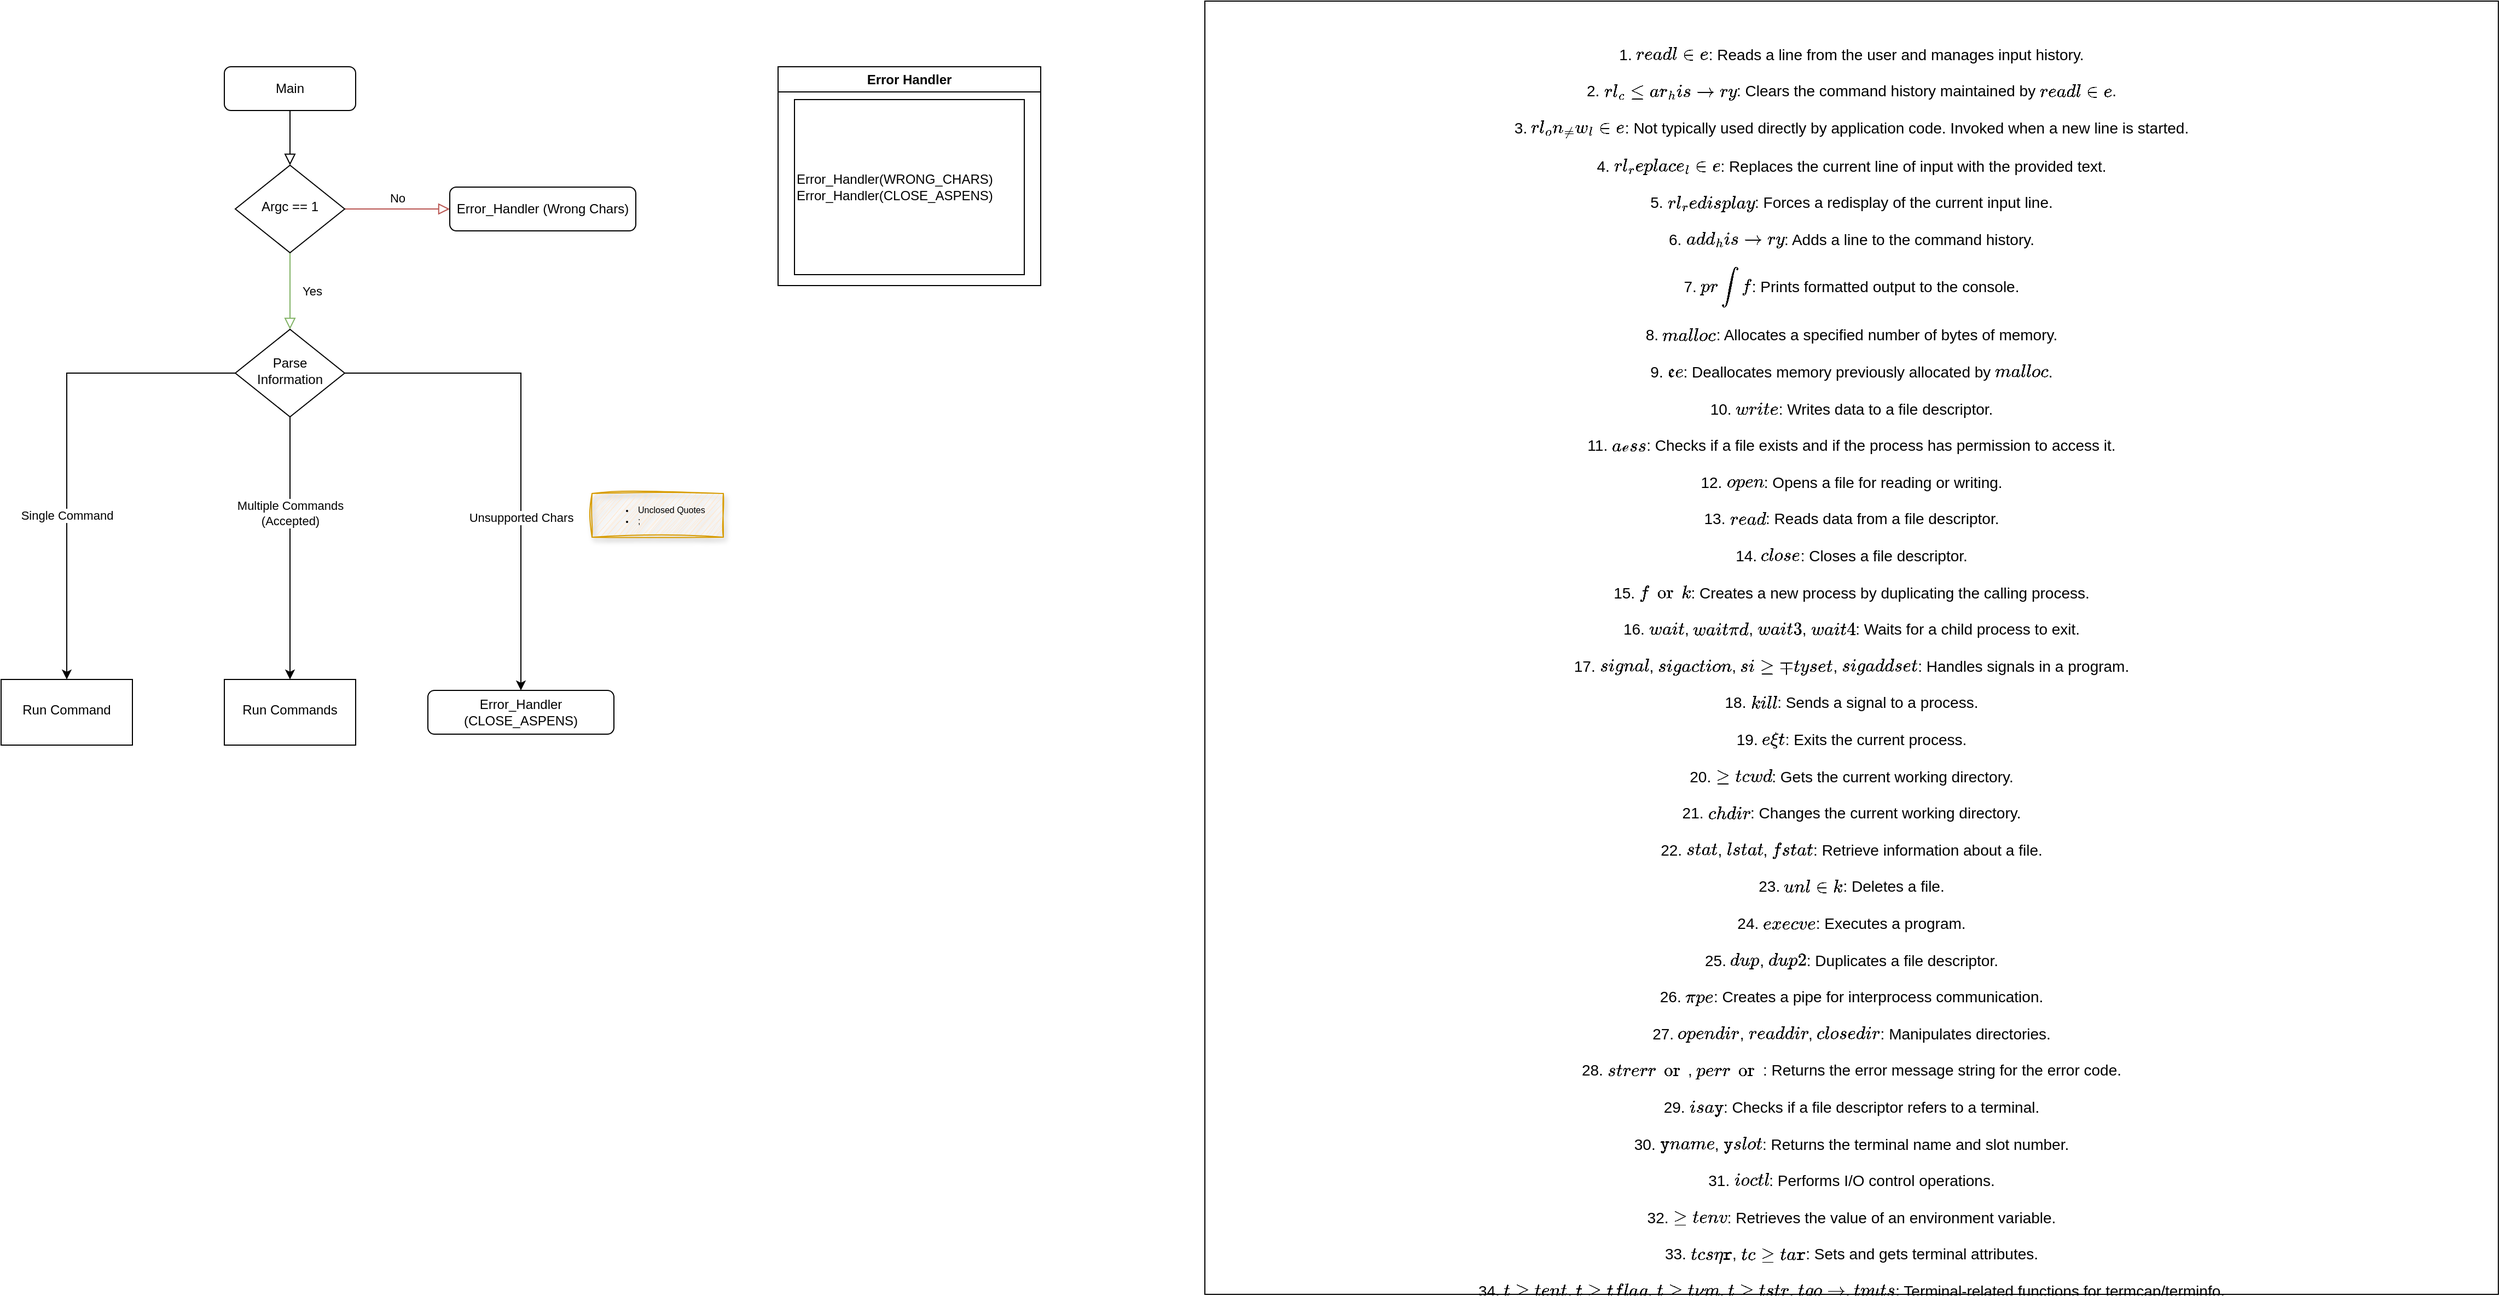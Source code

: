 <mxfile version="22.1.21" type="github">
  <diagram id="C5RBs43oDa-KdzZeNtuy" name="Page-1">
    <mxGraphModel dx="2607" dy="1429" grid="1" gridSize="10" guides="1" tooltips="1" connect="1" arrows="1" fold="1" page="1" pageScale="1" pageWidth="827" pageHeight="1169" math="0" shadow="0">
      <root>
        <mxCell id="WIyWlLk6GJQsqaUBKTNV-0" />
        <mxCell id="WIyWlLk6GJQsqaUBKTNV-1" parent="WIyWlLk6GJQsqaUBKTNV-0" />
        <mxCell id="WIyWlLk6GJQsqaUBKTNV-2" value="" style="rounded=0;html=1;jettySize=auto;orthogonalLoop=1;fontSize=11;endArrow=block;endFill=0;endSize=8;strokeWidth=1;shadow=0;labelBackgroundColor=none;edgeStyle=orthogonalEdgeStyle;" parent="WIyWlLk6GJQsqaUBKTNV-1" source="WIyWlLk6GJQsqaUBKTNV-3" target="WIyWlLk6GJQsqaUBKTNV-6" edge="1">
          <mxGeometry relative="1" as="geometry" />
        </mxCell>
        <mxCell id="WIyWlLk6GJQsqaUBKTNV-3" value="Main" style="rounded=1;whiteSpace=wrap;html=1;fontSize=12;glass=0;strokeWidth=1;shadow=0;" parent="WIyWlLk6GJQsqaUBKTNV-1" vertex="1">
          <mxGeometry x="354" y="70" width="120" height="40" as="geometry" />
        </mxCell>
        <mxCell id="WIyWlLk6GJQsqaUBKTNV-4" value="Yes" style="rounded=0;html=1;jettySize=auto;orthogonalLoop=1;fontSize=11;endArrow=block;endFill=0;endSize=8;strokeWidth=1;shadow=0;labelBackgroundColor=none;edgeStyle=orthogonalEdgeStyle;fillColor=#d5e8d4;strokeColor=#82b366;" parent="WIyWlLk6GJQsqaUBKTNV-1" source="WIyWlLk6GJQsqaUBKTNV-6" target="WIyWlLk6GJQsqaUBKTNV-10" edge="1">
          <mxGeometry y="20" relative="1" as="geometry">
            <mxPoint as="offset" />
          </mxGeometry>
        </mxCell>
        <mxCell id="WIyWlLk6GJQsqaUBKTNV-5" value="No" style="edgeStyle=orthogonalEdgeStyle;rounded=0;html=1;jettySize=auto;orthogonalLoop=1;fontSize=11;endArrow=block;endFill=0;endSize=8;strokeWidth=1;shadow=0;labelBackgroundColor=none;fillColor=#f8cecc;strokeColor=#b85450;" parent="WIyWlLk6GJQsqaUBKTNV-1" source="WIyWlLk6GJQsqaUBKTNV-6" target="WIyWlLk6GJQsqaUBKTNV-7" edge="1">
          <mxGeometry y="10" relative="1" as="geometry">
            <mxPoint as="offset" />
          </mxGeometry>
        </mxCell>
        <mxCell id="WIyWlLk6GJQsqaUBKTNV-6" value="Argc == 1" style="rhombus;whiteSpace=wrap;html=1;shadow=0;fontFamily=Helvetica;fontSize=12;align=center;strokeWidth=1;spacing=6;spacingTop=-4;" parent="WIyWlLk6GJQsqaUBKTNV-1" vertex="1">
          <mxGeometry x="364" y="160" width="100" height="80" as="geometry" />
        </mxCell>
        <mxCell id="WIyWlLk6GJQsqaUBKTNV-7" value="Error_Handler (Wrong Chars)" style="rounded=1;whiteSpace=wrap;html=1;fontSize=12;glass=0;strokeWidth=1;shadow=0;" parent="WIyWlLk6GJQsqaUBKTNV-1" vertex="1">
          <mxGeometry x="560" y="180" width="170" height="40" as="geometry" />
        </mxCell>
        <mxCell id="VhV7s66vXhJWgNVcdYe1-1" value="" style="edgeStyle=orthogonalEdgeStyle;rounded=0;orthogonalLoop=1;jettySize=auto;html=1;" edge="1" parent="WIyWlLk6GJQsqaUBKTNV-1" source="WIyWlLk6GJQsqaUBKTNV-10" target="VhV7s66vXhJWgNVcdYe1-0">
          <mxGeometry relative="1" as="geometry" />
        </mxCell>
        <mxCell id="VhV7s66vXhJWgNVcdYe1-7" value="Multiple Commands&lt;br&gt;(Accepted)" style="edgeLabel;html=1;align=center;verticalAlign=middle;resizable=0;points=[];" vertex="1" connectable="0" parent="VhV7s66vXhJWgNVcdYe1-1">
          <mxGeometry x="-0.268" relative="1" as="geometry">
            <mxPoint as="offset" />
          </mxGeometry>
        </mxCell>
        <mxCell id="VhV7s66vXhJWgNVcdYe1-3" value="" style="edgeStyle=orthogonalEdgeStyle;rounded=0;orthogonalLoop=1;jettySize=auto;html=1;" edge="1" parent="WIyWlLk6GJQsqaUBKTNV-1" source="WIyWlLk6GJQsqaUBKTNV-10" target="VhV7s66vXhJWgNVcdYe1-2">
          <mxGeometry relative="1" as="geometry" />
        </mxCell>
        <mxCell id="VhV7s66vXhJWgNVcdYe1-6" value="Single Command" style="edgeLabel;html=1;align=center;verticalAlign=middle;resizable=0;points=[];" vertex="1" connectable="0" parent="VhV7s66vXhJWgNVcdYe1-3">
          <mxGeometry x="0.107" y="1" relative="1" as="geometry">
            <mxPoint x="-1" y="44" as="offset" />
          </mxGeometry>
        </mxCell>
        <mxCell id="VhV7s66vXhJWgNVcdYe1-5" value="" style="edgeStyle=orthogonalEdgeStyle;rounded=0;orthogonalLoop=1;jettySize=auto;html=1;" edge="1" parent="WIyWlLk6GJQsqaUBKTNV-1" source="WIyWlLk6GJQsqaUBKTNV-10" target="VhV7s66vXhJWgNVcdYe1-13">
          <mxGeometry relative="1" as="geometry">
            <mxPoint x="620" y="630" as="targetPoint" />
          </mxGeometry>
        </mxCell>
        <mxCell id="VhV7s66vXhJWgNVcdYe1-9" value="Unsupported Chars" style="edgeLabel;html=1;align=center;verticalAlign=middle;resizable=0;points=[];" vertex="1" connectable="0" parent="VhV7s66vXhJWgNVcdYe1-5">
          <mxGeometry x="0.297" relative="1" as="geometry">
            <mxPoint as="offset" />
          </mxGeometry>
        </mxCell>
        <mxCell id="WIyWlLk6GJQsqaUBKTNV-10" value="Parse Information" style="rhombus;whiteSpace=wrap;html=1;shadow=0;fontFamily=Helvetica;fontSize=12;align=center;strokeWidth=1;spacing=6;spacingTop=-4;" parent="WIyWlLk6GJQsqaUBKTNV-1" vertex="1">
          <mxGeometry x="364" y="310" width="100" height="80" as="geometry" />
        </mxCell>
        <mxCell id="VhV7s66vXhJWgNVcdYe1-0" value="Run Commands" style="whiteSpace=wrap;html=1;shadow=0;strokeWidth=1;spacing=6;spacingTop=-4;" vertex="1" parent="WIyWlLk6GJQsqaUBKTNV-1">
          <mxGeometry x="354" y="630" width="120" height="60" as="geometry" />
        </mxCell>
        <mxCell id="VhV7s66vXhJWgNVcdYe1-2" value="Run Command" style="whiteSpace=wrap;html=1;shadow=0;strokeWidth=1;spacing=6;spacingTop=-4;" vertex="1" parent="WIyWlLk6GJQsqaUBKTNV-1">
          <mxGeometry x="150" y="630" width="120" height="60" as="geometry" />
        </mxCell>
        <mxCell id="VhV7s66vXhJWgNVcdYe1-12" value="&lt;div align=&quot;left&quot;&gt;&lt;ul style=&quot;font-size: 11px;&quot;&gt;&lt;li style=&quot;font-size: 8px;&quot;&gt;&lt;font style=&quot;font-size: 8px;&quot;&gt;Unclosed Quotes&lt;/font&gt;&lt;/li&gt;&lt;li style=&quot;font-size: 8px;&quot;&gt;&lt;font style=&quot;font-size: 8px;&quot;&gt;; &lt;br&gt;&lt;/font&gt;&lt;/li&gt;&lt;/ul&gt;&lt;/div&gt;" style="whiteSpace=wrap;html=1;fillColor=#ffe6cc;strokeColor=#d79b00;sketch=1;curveFitting=1;jiggle=2;shadow=1;align=left;" vertex="1" parent="WIyWlLk6GJQsqaUBKTNV-1">
          <mxGeometry x="690" y="460" width="120" height="40" as="geometry" />
        </mxCell>
        <mxCell id="VhV7s66vXhJWgNVcdYe1-13" value="Error_Handler (CLOSE_ASPENS)" style="rounded=1;whiteSpace=wrap;html=1;fontSize=12;glass=0;strokeWidth=1;shadow=0;" vertex="1" parent="WIyWlLk6GJQsqaUBKTNV-1">
          <mxGeometry x="540" y="640" width="170" height="40" as="geometry" />
        </mxCell>
        <mxCell id="VhV7s66vXhJWgNVcdYe1-15" value="Error Handler" style="swimlane;whiteSpace=wrap;html=1;align=center;" vertex="1" parent="WIyWlLk6GJQsqaUBKTNV-1">
          <mxGeometry x="860" y="70" width="240" height="200" as="geometry">
            <mxRectangle x="1000" y="200" width="120" height="30" as="alternateBounds" />
          </mxGeometry>
        </mxCell>
        <mxCell id="VhV7s66vXhJWgNVcdYe1-18" value="&lt;div align=&quot;left&quot;&gt;Error_Handler(WRONG_CHARS)&lt;br&gt;Error_Handler(CLOSE_ASPENS)&lt;/div&gt;" style="align=left;verticalAlign=middle;labelPosition=center;verticalLabelPosition=middle;spacing=2;whiteSpace=wrap;html=1;fontSize=12;spacingRight=37;" vertex="1" parent="VhV7s66vXhJWgNVcdYe1-15">
          <mxGeometry x="15" y="30" width="210" height="160" as="geometry" />
        </mxCell>
        <mxCell id="VhV7s66vXhJWgNVcdYe1-23" value="&lt;font style=&quot;font-size: 14px;&quot;&gt;&lt;br&gt;&lt;br&gt;1. `readline`: Reads a line from the user and manages input history.&lt;br&gt;&lt;br&gt;2. `rl_clear_history`: Clears the command history maintained by `readline`.&lt;br&gt;&lt;br&gt;3. `rl_on_new_line`: Not typically used directly by application code. Invoked when a new line is started.&lt;br&gt;&lt;br&gt;4. `rl_replace_line`: Replaces the current line of input with the provided text.&lt;br&gt;&lt;br&gt;5. `rl_redisplay`: Forces a redisplay of the current input line.&lt;br&gt;&lt;br&gt;6. `add_history`: Adds a line to the command history.&lt;br&gt;&lt;br&gt;7. `printf`: Prints formatted output to the console.&lt;br&gt;&lt;br&gt;8. `malloc`: Allocates a specified number of bytes of memory.&lt;br&gt;&lt;br&gt;9. `free`: Deallocates memory previously allocated by `malloc`.&lt;br&gt;&lt;br&gt;10. `write`: Writes data to a file descriptor.&lt;br&gt;&lt;br&gt;11. `access`: Checks if a file exists and if the process has permission to access it.&lt;br&gt;&lt;br&gt;12. `open`: Opens a file for reading or writing.&lt;br&gt;&lt;br&gt;13. `read`: Reads data from a file descriptor.&lt;br&gt;&lt;br&gt;14. `close`: Closes a file descriptor.&lt;br&gt;&lt;br&gt;15. `fork`: Creates a new process by duplicating the calling process.&lt;br&gt;&lt;br&gt;16. `wait`, `waitpid`, `wait3`, `wait4`: Waits for a child process to exit.&lt;br&gt;&lt;br&gt;17. `signal`, `sigaction`, `sigemptyset`, `sigaddset`: Handles signals in a program.&lt;br&gt;&lt;br&gt;18. `kill`: Sends a signal to a process.&lt;br&gt;&lt;br&gt;19. `exit`: Exits the current process.&lt;br&gt;&lt;br&gt;20. `getcwd`: Gets the current working directory.&lt;br&gt;&lt;br&gt;21. `chdir`: Changes the current working directory.&lt;br&gt;&lt;br&gt;22. `stat`, `lstat`, `fstat`: Retrieve information about a file.&lt;br&gt;&lt;br&gt;23. `unlink`: Deletes a file.&lt;br&gt;&lt;br&gt;24. `execve`: Executes a program.&lt;br&gt;&lt;br&gt;25. `dup`, `dup2`: Duplicates a file descriptor.&lt;br&gt;&lt;br&gt;26. `pipe`: Creates a pipe for interprocess communication.&lt;br&gt;&lt;br&gt;27. `opendir`, `readdir`, `closedir`: Manipulates directories.&lt;br&gt;&lt;br&gt;28. `strerror`, `perror`: Returns the error message string for the error code.&lt;br&gt;&lt;br&gt;29. `isatty`: Checks if a file descriptor refers to a terminal.&lt;br&gt;&lt;br&gt;30. `ttyname`, `ttyslot`: Returns the terminal name and slot number.&lt;br&gt;&lt;br&gt;31. `ioctl`: Performs I/O control operations.&lt;br&gt;&lt;br&gt;32. `getenv`: Retrieves the value of an environment variable.&lt;br&gt;&lt;br&gt;33. `tcsetattr`, `tcgetattr`: Sets and gets terminal attributes.&lt;br&gt;&lt;br&gt;34. `tgetent`, `tgetflag`, `tgetnum`, `tgetstr`, `tgoto`, `tputs`: Terminal-related functions for termcap/terminfo.&lt;/font&gt;" style="whiteSpace=wrap;html=1;aspect=fixed;verticalAlign=top;horizontal=1;align=center;" vertex="1" parent="WIyWlLk6GJQsqaUBKTNV-1">
          <mxGeometry x="1250" y="10" width="1182" height="1182" as="geometry" />
        </mxCell>
      </root>
    </mxGraphModel>
  </diagram>
</mxfile>
